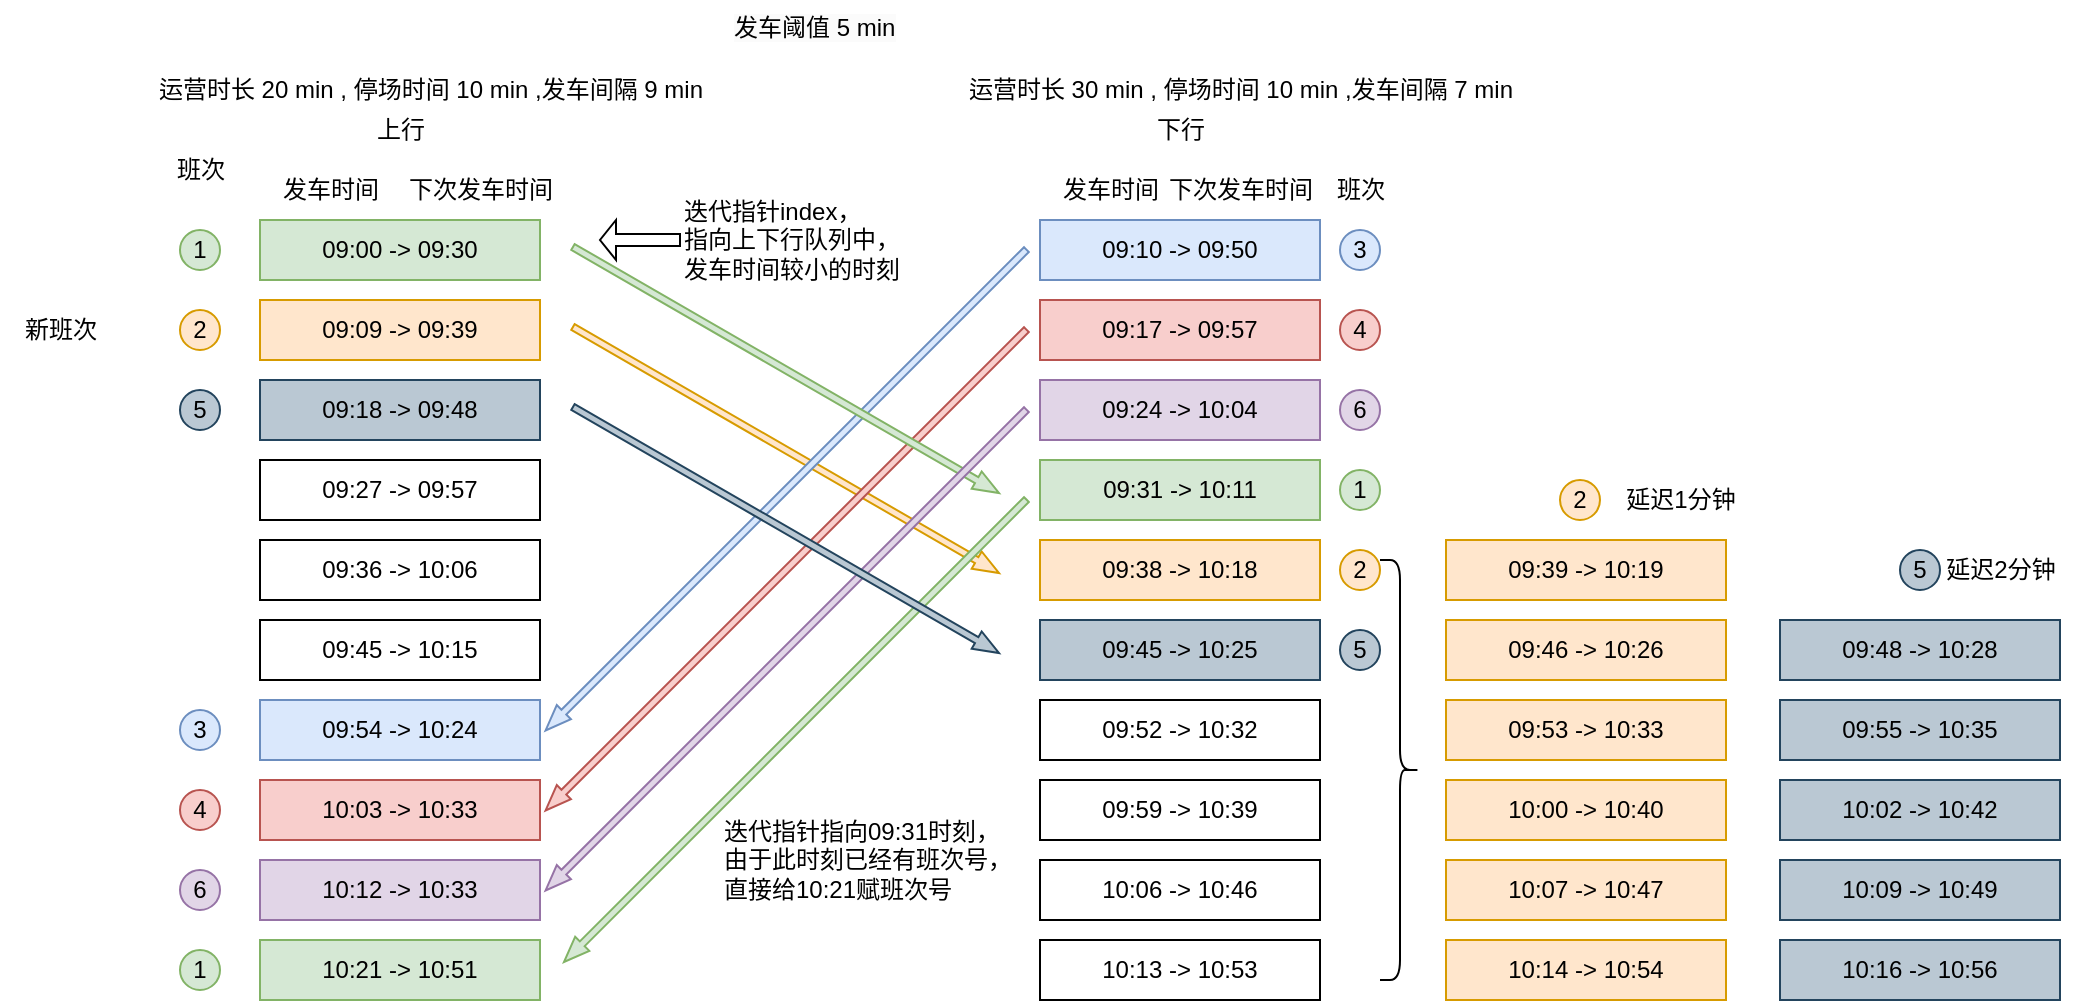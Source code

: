 <mxfile version="20.8.22" type="github">
  <diagram name="第 1 页" id="WiTagBOTv5Obc7UUUAwQ">
    <mxGraphModel dx="2022" dy="1832" grid="1" gridSize="10" guides="1" tooltips="1" connect="1" arrows="1" fold="1" page="1" pageScale="1" pageWidth="827" pageHeight="1169" math="0" shadow="0">
      <root>
        <mxCell id="0" />
        <mxCell id="1" parent="0" />
        <mxCell id="cPGGd7SGVUYD-8CJLFrh-1" value="09:00 -&amp;gt; 09:30" style="rounded=0;whiteSpace=wrap;html=1;fillColor=#d5e8d4;strokeColor=#82b366;" parent="1" vertex="1">
          <mxGeometry x="120" y="80" width="140" height="30" as="geometry" />
        </mxCell>
        <mxCell id="cPGGd7SGVUYD-8CJLFrh-14" value="09:09 -&amp;gt; 09:39" style="rounded=0;whiteSpace=wrap;html=1;fillColor=#ffe6cc;strokeColor=#d79b00;" parent="1" vertex="1">
          <mxGeometry x="120" y="120" width="140" height="30" as="geometry" />
        </mxCell>
        <mxCell id="cPGGd7SGVUYD-8CJLFrh-15" value="09:18 -&amp;gt; 09:48" style="rounded=0;whiteSpace=wrap;html=1;fillColor=#bac8d3;strokeColor=#23445d;" parent="1" vertex="1">
          <mxGeometry x="120" y="160" width="140" height="30" as="geometry" />
        </mxCell>
        <mxCell id="cPGGd7SGVUYD-8CJLFrh-16" value="09:27 -&amp;gt; 09:57" style="rounded=0;whiteSpace=wrap;html=1;" parent="1" vertex="1">
          <mxGeometry x="120" y="200" width="140" height="30" as="geometry" />
        </mxCell>
        <mxCell id="cPGGd7SGVUYD-8CJLFrh-17" value="09:36 -&amp;gt; 10:06" style="rounded=0;whiteSpace=wrap;html=1;" parent="1" vertex="1">
          <mxGeometry x="120" y="240" width="140" height="30" as="geometry" />
        </mxCell>
        <mxCell id="cPGGd7SGVUYD-8CJLFrh-18" value="09:45 -&amp;gt; 10:15" style="rounded=0;whiteSpace=wrap;html=1;" parent="1" vertex="1">
          <mxGeometry x="120" y="280" width="140" height="30" as="geometry" />
        </mxCell>
        <mxCell id="cPGGd7SGVUYD-8CJLFrh-19" value="09:54 -&amp;gt; 10:24" style="rounded=0;whiteSpace=wrap;html=1;fillColor=#dae8fc;strokeColor=#6c8ebf;" parent="1" vertex="1">
          <mxGeometry x="120" y="320" width="140" height="30" as="geometry" />
        </mxCell>
        <mxCell id="cPGGd7SGVUYD-8CJLFrh-20" value="10:03 -&amp;gt; 10:33" style="rounded=0;whiteSpace=wrap;html=1;fillColor=#f8cecc;strokeColor=#b85450;" parent="1" vertex="1">
          <mxGeometry x="120" y="360" width="140" height="30" as="geometry" />
        </mxCell>
        <mxCell id="cPGGd7SGVUYD-8CJLFrh-21" value="运营时长 20 min , 停场时间 10 min ,发车间隔 9 min" style="text;html=1;align=center;verticalAlign=middle;resizable=0;points=[];autosize=1;strokeColor=none;fillColor=none;" parent="1" vertex="1">
          <mxGeometry x="55" width="300" height="30" as="geometry" />
        </mxCell>
        <mxCell id="cPGGd7SGVUYD-8CJLFrh-22" value="上行" style="text;html=1;align=center;verticalAlign=middle;resizable=0;points=[];autosize=1;strokeColor=none;fillColor=none;" parent="1" vertex="1">
          <mxGeometry x="165" y="20" width="50" height="30" as="geometry" />
        </mxCell>
        <mxCell id="cPGGd7SGVUYD-8CJLFrh-23" value="发车时间" style="text;html=1;align=center;verticalAlign=middle;resizable=0;points=[];autosize=1;strokeColor=none;fillColor=none;" parent="1" vertex="1">
          <mxGeometry x="120" y="50" width="70" height="30" as="geometry" />
        </mxCell>
        <mxCell id="cPGGd7SGVUYD-8CJLFrh-24" value="下次发车时间" style="text;html=1;align=center;verticalAlign=middle;resizable=0;points=[];autosize=1;strokeColor=none;fillColor=none;" parent="1" vertex="1">
          <mxGeometry x="180" y="50" width="100" height="30" as="geometry" />
        </mxCell>
        <mxCell id="cPGGd7SGVUYD-8CJLFrh-25" value="09:10 -&amp;gt; 09:50" style="rounded=0;whiteSpace=wrap;html=1;fillColor=#dae8fc;strokeColor=#6c8ebf;" parent="1" vertex="1">
          <mxGeometry x="510" y="80" width="140" height="30" as="geometry" />
        </mxCell>
        <mxCell id="cPGGd7SGVUYD-8CJLFrh-26" value="09:17 -&amp;gt; 09:57" style="rounded=0;whiteSpace=wrap;html=1;fillColor=#f8cecc;strokeColor=#b85450;" parent="1" vertex="1">
          <mxGeometry x="510" y="120" width="140" height="30" as="geometry" />
        </mxCell>
        <mxCell id="cPGGd7SGVUYD-8CJLFrh-27" value="09:24 -&amp;gt; 10:04" style="rounded=0;whiteSpace=wrap;html=1;fillColor=#e1d5e7;strokeColor=#9673a6;" parent="1" vertex="1">
          <mxGeometry x="510" y="160" width="140" height="30" as="geometry" />
        </mxCell>
        <mxCell id="cPGGd7SGVUYD-8CJLFrh-28" value="09:31 -&amp;gt; 10:11" style="rounded=0;whiteSpace=wrap;html=1;fillColor=#d5e8d4;strokeColor=#82b366;" parent="1" vertex="1">
          <mxGeometry x="510" y="200" width="140" height="30" as="geometry" />
        </mxCell>
        <mxCell id="cPGGd7SGVUYD-8CJLFrh-29" value="09:38 -&amp;gt; 10:18" style="rounded=0;whiteSpace=wrap;html=1;fillColor=#ffe6cc;strokeColor=#d79b00;" parent="1" vertex="1">
          <mxGeometry x="510" y="240" width="140" height="30" as="geometry" />
        </mxCell>
        <mxCell id="cPGGd7SGVUYD-8CJLFrh-30" value="09:45 -&amp;gt; 10:25" style="rounded=0;whiteSpace=wrap;html=1;fillColor=#bac8d3;strokeColor=#23445d;" parent="1" vertex="1">
          <mxGeometry x="510" y="280" width="140" height="30" as="geometry" />
        </mxCell>
        <mxCell id="cPGGd7SGVUYD-8CJLFrh-31" value="09:52 -&amp;gt; 10:32" style="rounded=0;whiteSpace=wrap;html=1;" parent="1" vertex="1">
          <mxGeometry x="510" y="320" width="140" height="30" as="geometry" />
        </mxCell>
        <mxCell id="cPGGd7SGVUYD-8CJLFrh-32" value="09:59 -&amp;gt; 10:39" style="rounded=0;whiteSpace=wrap;html=1;" parent="1" vertex="1">
          <mxGeometry x="510" y="360" width="140" height="30" as="geometry" />
        </mxCell>
        <mxCell id="cPGGd7SGVUYD-8CJLFrh-33" value="下行" style="text;html=1;align=center;verticalAlign=middle;resizable=0;points=[];autosize=1;strokeColor=none;fillColor=none;" parent="1" vertex="1">
          <mxGeometry x="555" y="20" width="50" height="30" as="geometry" />
        </mxCell>
        <mxCell id="cPGGd7SGVUYD-8CJLFrh-34" value="发车时间" style="text;html=1;align=center;verticalAlign=middle;resizable=0;points=[];autosize=1;strokeColor=none;fillColor=none;" parent="1" vertex="1">
          <mxGeometry x="510" y="50" width="70" height="30" as="geometry" />
        </mxCell>
        <mxCell id="cPGGd7SGVUYD-8CJLFrh-35" value="下次发车时间" style="text;html=1;align=center;verticalAlign=middle;resizable=0;points=[];autosize=1;strokeColor=none;fillColor=none;" parent="1" vertex="1">
          <mxGeometry x="560" y="50" width="100" height="30" as="geometry" />
        </mxCell>
        <mxCell id="cPGGd7SGVUYD-8CJLFrh-53" value="" style="html=1;shadow=0;dashed=0;align=center;verticalAlign=middle;shape=mxgraph.arrows2.arrow;dy=0.66;dx=12.92;notch=0;rotation=30;fillColor=#ffe6cc;strokeColor=#d79b00;" parent="1" vertex="1">
          <mxGeometry x="260" y="190" width="246" height="10" as="geometry" />
        </mxCell>
        <mxCell id="cPGGd7SGVUYD-8CJLFrh-62" value="新班次" style="text;html=1;align=center;verticalAlign=middle;resizable=0;points=[];autosize=1;strokeColor=none;fillColor=none;fontColor=#000000;" parent="1" vertex="1">
          <mxGeometry x="-10" y="120" width="60" height="30" as="geometry" />
        </mxCell>
        <mxCell id="0OCsSbj0izXZ-WNtlttm-1" value="" style="shape=curlyBracket;whiteSpace=wrap;html=1;rounded=1;flipH=1;labelPosition=right;verticalLabelPosition=middle;align=left;verticalAlign=middle;" vertex="1" parent="1">
          <mxGeometry x="680" y="250" width="20" height="210" as="geometry" />
        </mxCell>
        <mxCell id="0OCsSbj0izXZ-WNtlttm-5" value="10:12 -&amp;gt; 10:33" style="rounded=0;whiteSpace=wrap;html=1;fillColor=#e1d5e7;strokeColor=#9673a6;" vertex="1" parent="1">
          <mxGeometry x="120" y="400" width="140" height="30" as="geometry" />
        </mxCell>
        <mxCell id="0OCsSbj0izXZ-WNtlttm-6" value="10:21 -&amp;gt; 10:51" style="rounded=0;whiteSpace=wrap;html=1;fillColor=#d5e8d4;strokeColor=#82b366;" vertex="1" parent="1">
          <mxGeometry x="120" y="440" width="140" height="30" as="geometry" />
        </mxCell>
        <mxCell id="0OCsSbj0izXZ-WNtlttm-7" value="10:06 -&amp;gt; 10:46" style="rounded=0;whiteSpace=wrap;html=1;" vertex="1" parent="1">
          <mxGeometry x="510" y="400" width="140" height="30" as="geometry" />
        </mxCell>
        <mxCell id="0OCsSbj0izXZ-WNtlttm-8" value="10:13 -&amp;gt; 10:53" style="rounded=0;whiteSpace=wrap;html=1;" vertex="1" parent="1">
          <mxGeometry x="510" y="440" width="140" height="30" as="geometry" />
        </mxCell>
        <mxCell id="0OCsSbj0izXZ-WNtlttm-11" value="&lt;span style=&quot;color: rgb(0, 0, 0); font-family: Helvetica; font-size: 12px; font-style: normal; font-variant-ligatures: normal; font-variant-caps: normal; font-weight: 400; letter-spacing: normal; orphans: 2; text-align: center; text-indent: 0px; text-transform: none; widows: 2; word-spacing: 0px; -webkit-text-stroke-width: 0px; background-color: rgb(251, 251, 251); text-decoration-thickness: initial; text-decoration-style: initial; text-decoration-color: initial; float: none; display: inline !important;&quot;&gt;发车阈值 5 min&lt;/span&gt;" style="text;whiteSpace=wrap;html=1;" vertex="1" parent="1">
          <mxGeometry x="355" y="-30" width="130" height="40" as="geometry" />
        </mxCell>
        <mxCell id="0OCsSbj0izXZ-WNtlttm-12" value="运营时长 30 min , 停场时间 10 min ,发车间隔 7 min" style="text;html=1;align=center;verticalAlign=middle;resizable=0;points=[];autosize=1;strokeColor=none;fillColor=none;" vertex="1" parent="1">
          <mxGeometry x="460" width="300" height="30" as="geometry" />
        </mxCell>
        <mxCell id="0OCsSbj0izXZ-WNtlttm-19" value="09:39 -&amp;gt; 10:19" style="rounded=0;whiteSpace=wrap;html=1;fillColor=#ffe6cc;strokeColor=#d79b00;" vertex="1" parent="1">
          <mxGeometry x="713" y="240" width="140" height="30" as="geometry" />
        </mxCell>
        <mxCell id="0OCsSbj0izXZ-WNtlttm-20" value="09:46 -&amp;gt; 10:26" style="rounded=0;whiteSpace=wrap;html=1;fillColor=#ffe6cc;strokeColor=#d79b00;" vertex="1" parent="1">
          <mxGeometry x="713" y="280" width="140" height="30" as="geometry" />
        </mxCell>
        <mxCell id="0OCsSbj0izXZ-WNtlttm-21" value="09:53 -&amp;gt; 10:33" style="rounded=0;whiteSpace=wrap;html=1;fillColor=#ffe6cc;strokeColor=#d79b00;" vertex="1" parent="1">
          <mxGeometry x="713" y="320" width="140" height="30" as="geometry" />
        </mxCell>
        <mxCell id="0OCsSbj0izXZ-WNtlttm-22" value="10:00 -&amp;gt; 10:40" style="rounded=0;whiteSpace=wrap;html=1;fillColor=#ffe6cc;strokeColor=#d79b00;" vertex="1" parent="1">
          <mxGeometry x="713" y="360" width="140" height="30" as="geometry" />
        </mxCell>
        <mxCell id="0OCsSbj0izXZ-WNtlttm-23" value="10:07 -&amp;gt; 10:47" style="rounded=0;whiteSpace=wrap;html=1;fillColor=#ffe6cc;strokeColor=#d79b00;" vertex="1" parent="1">
          <mxGeometry x="713" y="400" width="140" height="30" as="geometry" />
        </mxCell>
        <mxCell id="0OCsSbj0izXZ-WNtlttm-24" value="10:14 -&amp;gt; 10:54" style="rounded=0;whiteSpace=wrap;html=1;fillColor=#ffe6cc;strokeColor=#d79b00;" vertex="1" parent="1">
          <mxGeometry x="713" y="440" width="140" height="30" as="geometry" />
        </mxCell>
        <mxCell id="0OCsSbj0izXZ-WNtlttm-26" value="" style="html=1;shadow=0;dashed=0;align=center;verticalAlign=middle;shape=mxgraph.arrows2.arrow;dy=0.66;dx=12.92;notch=0;rotation=-225;fillColor=#dae8fc;strokeColor=#6c8ebf;" vertex="1" parent="1">
          <mxGeometry x="213" y="210" width="340" height="10" as="geometry" />
        </mxCell>
        <mxCell id="0OCsSbj0izXZ-WNtlttm-28" value="" style="html=1;shadow=0;dashed=0;align=center;verticalAlign=middle;shape=mxgraph.arrows2.arrow;dy=0.66;dx=12.92;notch=0;rotation=-225;fillColor=#f8cecc;strokeColor=#b85450;" vertex="1" parent="1">
          <mxGeometry x="213" y="250" width="340" height="10" as="geometry" />
        </mxCell>
        <mxCell id="0OCsSbj0izXZ-WNtlttm-27" value="" style="html=1;shadow=0;dashed=0;align=center;verticalAlign=middle;shape=mxgraph.arrows2.arrow;dy=0.66;dx=12.92;notch=0;rotation=30;fillColor=#d5e8d4;strokeColor=#82b366;" vertex="1" parent="1">
          <mxGeometry x="260" y="150" width="246" height="10" as="geometry" />
        </mxCell>
        <mxCell id="0OCsSbj0izXZ-WNtlttm-29" value="1" style="ellipse;whiteSpace=wrap;html=1;aspect=fixed;fillColor=#d5e8d4;strokeColor=#82b366;" vertex="1" parent="1">
          <mxGeometry x="80" y="85" width="20" height="20" as="geometry" />
        </mxCell>
        <mxCell id="0OCsSbj0izXZ-WNtlttm-30" value="2" style="ellipse;whiteSpace=wrap;html=1;aspect=fixed;fillColor=#ffe6cc;strokeColor=#d79b00;" vertex="1" parent="1">
          <mxGeometry x="80" y="125" width="20" height="20" as="geometry" />
        </mxCell>
        <mxCell id="0OCsSbj0izXZ-WNtlttm-31" value="3" style="ellipse;whiteSpace=wrap;html=1;aspect=fixed;fillColor=#dae8fc;strokeColor=#6c8ebf;" vertex="1" parent="1">
          <mxGeometry x="660" y="85" width="20" height="20" as="geometry" />
        </mxCell>
        <mxCell id="0OCsSbj0izXZ-WNtlttm-34" value="4" style="ellipse;whiteSpace=wrap;html=1;aspect=fixed;fillColor=#f8cecc;strokeColor=#b85450;" vertex="1" parent="1">
          <mxGeometry x="660" y="125" width="20" height="20" as="geometry" />
        </mxCell>
        <mxCell id="0OCsSbj0izXZ-WNtlttm-35" value="1" style="ellipse;whiteSpace=wrap;html=1;aspect=fixed;fillColor=#d5e8d4;strokeColor=#82b366;" vertex="1" parent="1">
          <mxGeometry x="660" y="205" width="20" height="20" as="geometry" />
        </mxCell>
        <mxCell id="0OCsSbj0izXZ-WNtlttm-36" value="2" style="ellipse;whiteSpace=wrap;html=1;aspect=fixed;fillColor=#ffe6cc;strokeColor=#d79b00;" vertex="1" parent="1">
          <mxGeometry x="660" y="245" width="20" height="20" as="geometry" />
        </mxCell>
        <mxCell id="0OCsSbj0izXZ-WNtlttm-37" value="3" style="ellipse;whiteSpace=wrap;html=1;aspect=fixed;fillColor=#dae8fc;strokeColor=#6c8ebf;" vertex="1" parent="1">
          <mxGeometry x="80" y="325" width="20" height="20" as="geometry" />
        </mxCell>
        <mxCell id="0OCsSbj0izXZ-WNtlttm-38" value="4" style="ellipse;whiteSpace=wrap;html=1;aspect=fixed;fillColor=#f8cecc;strokeColor=#b85450;" vertex="1" parent="1">
          <mxGeometry x="80" y="365" width="20" height="20" as="geometry" />
        </mxCell>
        <mxCell id="0OCsSbj0izXZ-WNtlttm-39" value="" style="html=1;shadow=0;dashed=0;align=center;verticalAlign=middle;shape=mxgraph.arrows2.arrow;dy=0.66;dx=12.92;notch=0;rotation=-225;fillColor=#d5e8d4;strokeColor=#82b366;" vertex="1" parent="1">
          <mxGeometry x="224.1" y="330.4" width="327" height="10" as="geometry" />
        </mxCell>
        <mxCell id="0OCsSbj0izXZ-WNtlttm-40" value="1" style="ellipse;whiteSpace=wrap;html=1;aspect=fixed;fillColor=#d5e8d4;strokeColor=#82b366;" vertex="1" parent="1">
          <mxGeometry x="80" y="445" width="20" height="20" as="geometry" />
        </mxCell>
        <mxCell id="0OCsSbj0izXZ-WNtlttm-41" value="" style="shape=singleArrow;whiteSpace=wrap;html=1;rotation=-180;" vertex="1" parent="1">
          <mxGeometry x="290" y="80" width="40" height="20" as="geometry" />
        </mxCell>
        <mxCell id="0OCsSbj0izXZ-WNtlttm-44" value="" style="html=1;shadow=0;dashed=0;align=center;verticalAlign=middle;shape=mxgraph.arrows2.arrow;dy=0.66;dx=12.92;notch=0;rotation=-225;fillColor=#e1d5e7;strokeColor=#9673a6;" vertex="1" parent="1">
          <mxGeometry x="213" y="290" width="340" height="10" as="geometry" />
        </mxCell>
        <mxCell id="0OCsSbj0izXZ-WNtlttm-42" value="迭代指针index，&lt;br&gt;指向上下行队列中，&lt;br&gt;发车时间较小的时刻" style="text;html=1;align=left;verticalAlign=middle;resizable=0;points=[];autosize=1;strokeColor=none;fillColor=none;" vertex="1" parent="1">
          <mxGeometry x="330" y="60" width="130" height="60" as="geometry" />
        </mxCell>
        <mxCell id="0OCsSbj0izXZ-WNtlttm-43" value="迭代指针指向09:31时刻，&lt;br&gt;由于此时刻已经有班次号，&lt;br&gt;直接给10:21赋班次号" style="text;html=1;align=left;verticalAlign=middle;resizable=0;points=[];autosize=1;strokeColor=none;fillColor=none;" vertex="1" parent="1">
          <mxGeometry x="350" y="370" width="170" height="60" as="geometry" />
        </mxCell>
        <mxCell id="0OCsSbj0izXZ-WNtlttm-45" value="5" style="ellipse;whiteSpace=wrap;html=1;aspect=fixed;fillColor=#bac8d3;strokeColor=#23445d;" vertex="1" parent="1">
          <mxGeometry x="80" y="165" width="20" height="20" as="geometry" />
        </mxCell>
        <mxCell id="0OCsSbj0izXZ-WNtlttm-46" value="6" style="ellipse;whiteSpace=wrap;html=1;aspect=fixed;fillColor=#e1d5e7;strokeColor=#9673a6;" vertex="1" parent="1">
          <mxGeometry x="660" y="165" width="20" height="20" as="geometry" />
        </mxCell>
        <mxCell id="0OCsSbj0izXZ-WNtlttm-47" value="6" style="ellipse;whiteSpace=wrap;html=1;aspect=fixed;fillColor=#e1d5e7;strokeColor=#9673a6;" vertex="1" parent="1">
          <mxGeometry x="80" y="405" width="20" height="20" as="geometry" />
        </mxCell>
        <mxCell id="0OCsSbj0izXZ-WNtlttm-48" value="班次" style="text;html=1;align=center;verticalAlign=middle;resizable=0;points=[];autosize=1;strokeColor=none;fillColor=none;" vertex="1" parent="1">
          <mxGeometry x="65" y="40" width="50" height="30" as="geometry" />
        </mxCell>
        <mxCell id="0OCsSbj0izXZ-WNtlttm-49" value="班次" style="text;html=1;align=center;verticalAlign=middle;resizable=0;points=[];autosize=1;strokeColor=none;fillColor=none;" vertex="1" parent="1">
          <mxGeometry x="645" y="50" width="50" height="30" as="geometry" />
        </mxCell>
        <mxCell id="0OCsSbj0izXZ-WNtlttm-51" value="" style="html=1;shadow=0;dashed=0;align=center;verticalAlign=middle;shape=mxgraph.arrows2.arrow;dy=0.66;dx=12.92;notch=0;rotation=30;fillColor=#bac8d3;strokeColor=#23445d;" vertex="1" parent="1">
          <mxGeometry x="260" y="230" width="246" height="10" as="geometry" />
        </mxCell>
        <mxCell id="0OCsSbj0izXZ-WNtlttm-52" value="09:48 -&amp;gt; 10:28" style="rounded=0;whiteSpace=wrap;html=1;fillColor=#bac8d3;strokeColor=#23445d;" vertex="1" parent="1">
          <mxGeometry x="880" y="280" width="140" height="30" as="geometry" />
        </mxCell>
        <mxCell id="0OCsSbj0izXZ-WNtlttm-53" value="09:55 -&amp;gt; 10:35" style="rounded=0;whiteSpace=wrap;html=1;fillColor=#bac8d3;strokeColor=#23445d;" vertex="1" parent="1">
          <mxGeometry x="880" y="320" width="140" height="30" as="geometry" />
        </mxCell>
        <mxCell id="0OCsSbj0izXZ-WNtlttm-54" value="10:02 -&amp;gt; 10:42" style="rounded=0;whiteSpace=wrap;html=1;fillColor=#bac8d3;strokeColor=#23445d;" vertex="1" parent="1">
          <mxGeometry x="880" y="360" width="140" height="30" as="geometry" />
        </mxCell>
        <mxCell id="0OCsSbj0izXZ-WNtlttm-55" value="10:09 -&amp;gt; 10:49" style="rounded=0;whiteSpace=wrap;html=1;fillColor=#bac8d3;strokeColor=#23445d;" vertex="1" parent="1">
          <mxGeometry x="880" y="400" width="140" height="30" as="geometry" />
        </mxCell>
        <mxCell id="0OCsSbj0izXZ-WNtlttm-56" value="10:16 -&amp;gt; 10:56" style="rounded=0;whiteSpace=wrap;html=1;fillColor=#bac8d3;strokeColor=#23445d;" vertex="1" parent="1">
          <mxGeometry x="880" y="440" width="140" height="30" as="geometry" />
        </mxCell>
        <mxCell id="0OCsSbj0izXZ-WNtlttm-57" value="2" style="ellipse;whiteSpace=wrap;html=1;aspect=fixed;fillColor=#ffe6cc;strokeColor=#d79b00;" vertex="1" parent="1">
          <mxGeometry x="770" y="210" width="20" height="20" as="geometry" />
        </mxCell>
        <mxCell id="0OCsSbj0izXZ-WNtlttm-58" value="5" style="ellipse;whiteSpace=wrap;html=1;aspect=fixed;fillColor=#bac8d3;strokeColor=#23445d;" vertex="1" parent="1">
          <mxGeometry x="940" y="245" width="20" height="20" as="geometry" />
        </mxCell>
        <mxCell id="0OCsSbj0izXZ-WNtlttm-59" value="5" style="ellipse;whiteSpace=wrap;html=1;aspect=fixed;fillColor=#bac8d3;strokeColor=#23445d;" vertex="1" parent="1">
          <mxGeometry x="660" y="285" width="20" height="20" as="geometry" />
        </mxCell>
        <mxCell id="0OCsSbj0izXZ-WNtlttm-60" value="延迟1分钟" style="text;html=1;align=center;verticalAlign=middle;resizable=0;points=[];autosize=1;strokeColor=none;fillColor=none;" vertex="1" parent="1">
          <mxGeometry x="790" y="205" width="80" height="30" as="geometry" />
        </mxCell>
        <mxCell id="0OCsSbj0izXZ-WNtlttm-61" value="延迟2分钟" style="text;html=1;align=center;verticalAlign=middle;resizable=0;points=[];autosize=1;strokeColor=none;fillColor=none;" vertex="1" parent="1">
          <mxGeometry x="950" y="240" width="80" height="30" as="geometry" />
        </mxCell>
      </root>
    </mxGraphModel>
  </diagram>
</mxfile>
